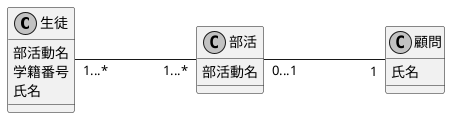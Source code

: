 @startuml class_diagram
' 多対多のクラス図の例

skinparam monochrome true
skinparam shadowing false

' クラスを定義
class 生徒{
    部活動名
    学籍番号
    氏名
}

class 部活{
    部活動名
}

class 顧問{
    氏名
}

' 関係を定義 
left to right direction
生徒 "1...*" --- "1...*" 部活
部活 "0...1" --- "1" 顧問

' umlの終了を宣言
@enduml